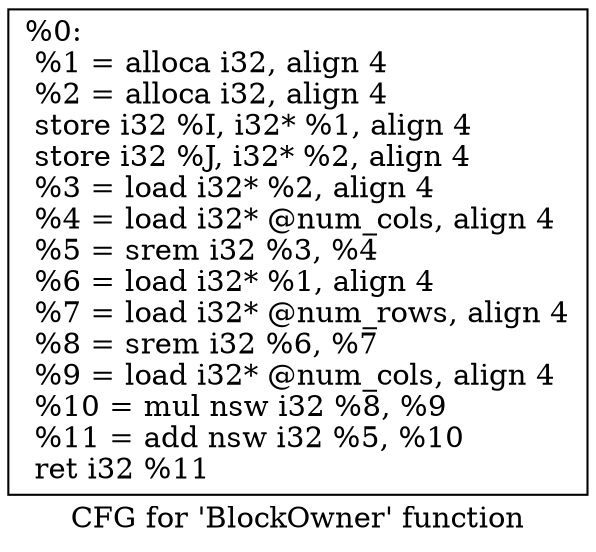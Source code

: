 digraph "CFG for 'BlockOwner' function" {
	label="CFG for 'BlockOwner' function";

	Node0x2ba0c40 [shape=record,label="{%0:\l  %1 = alloca i32, align 4\l  %2 = alloca i32, align 4\l  store i32 %I, i32* %1, align 4\l  store i32 %J, i32* %2, align 4\l  %3 = load i32* %2, align 4\l  %4 = load i32* @num_cols, align 4\l  %5 = srem i32 %3, %4\l  %6 = load i32* %1, align 4\l  %7 = load i32* @num_rows, align 4\l  %8 = srem i32 %6, %7\l  %9 = load i32* @num_cols, align 4\l  %10 = mul nsw i32 %8, %9\l  %11 = add nsw i32 %5, %10\l  ret i32 %11\l}"];
}
